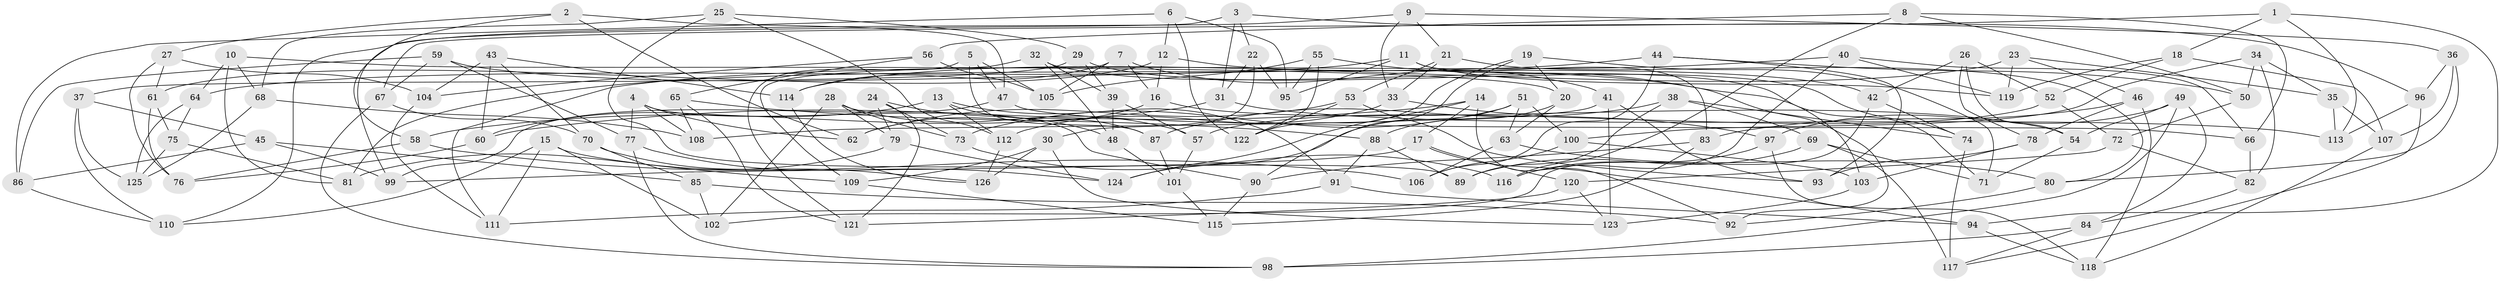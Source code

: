 // Generated by graph-tools (version 1.1) at 2025/50/03/09/25 03:50:44]
// undirected, 126 vertices, 252 edges
graph export_dot {
graph [start="1"]
  node [color=gray90,style=filled];
  1;
  2;
  3;
  4;
  5;
  6;
  7;
  8;
  9;
  10;
  11;
  12;
  13;
  14;
  15;
  16;
  17;
  18;
  19;
  20;
  21;
  22;
  23;
  24;
  25;
  26;
  27;
  28;
  29;
  30;
  31;
  32;
  33;
  34;
  35;
  36;
  37;
  38;
  39;
  40;
  41;
  42;
  43;
  44;
  45;
  46;
  47;
  48;
  49;
  50;
  51;
  52;
  53;
  54;
  55;
  56;
  57;
  58;
  59;
  60;
  61;
  62;
  63;
  64;
  65;
  66;
  67;
  68;
  69;
  70;
  71;
  72;
  73;
  74;
  75;
  76;
  77;
  78;
  79;
  80;
  81;
  82;
  83;
  84;
  85;
  86;
  87;
  88;
  89;
  90;
  91;
  92;
  93;
  94;
  95;
  96;
  97;
  98;
  99;
  100;
  101;
  102;
  103;
  104;
  105;
  106;
  107;
  108;
  109;
  110;
  111;
  112;
  113;
  114;
  115;
  116;
  117;
  118;
  119;
  120;
  121;
  122;
  123;
  124;
  125;
  126;
  1 -- 94;
  1 -- 18;
  1 -- 113;
  1 -- 67;
  2 -- 58;
  2 -- 62;
  2 -- 27;
  2 -- 47;
  3 -- 31;
  3 -- 22;
  3 -- 96;
  3 -- 99;
  4 -- 108;
  4 -- 62;
  4 -- 77;
  4 -- 90;
  5 -- 87;
  5 -- 105;
  5 -- 47;
  5 -- 121;
  6 -- 12;
  6 -- 122;
  6 -- 86;
  6 -- 95;
  7 -- 41;
  7 -- 105;
  7 -- 16;
  7 -- 114;
  8 -- 56;
  8 -- 50;
  8 -- 116;
  8 -- 66;
  9 -- 33;
  9 -- 110;
  9 -- 21;
  9 -- 36;
  10 -- 81;
  10 -- 68;
  10 -- 20;
  10 -- 64;
  11 -- 119;
  11 -- 95;
  11 -- 83;
  11 -- 64;
  12 -- 61;
  12 -- 42;
  12 -- 16;
  13 -- 91;
  13 -- 112;
  13 -- 60;
  13 -- 87;
  14 -- 60;
  14 -- 17;
  14 -- 92;
  14 -- 124;
  15 -- 109;
  15 -- 111;
  15 -- 110;
  15 -- 102;
  16 -- 62;
  16 -- 54;
  17 -- 99;
  17 -- 94;
  17 -- 120;
  18 -- 107;
  18 -- 52;
  18 -- 119;
  19 -- 20;
  19 -- 90;
  19 -- 122;
  19 -- 71;
  20 -- 63;
  20 -- 88;
  21 -- 33;
  21 -- 53;
  21 -- 80;
  22 -- 31;
  22 -- 30;
  22 -- 95;
  23 -- 46;
  23 -- 114;
  23 -- 119;
  23 -- 35;
  24 -- 73;
  24 -- 79;
  24 -- 121;
  24 -- 48;
  25 -- 112;
  25 -- 89;
  25 -- 29;
  25 -- 68;
  26 -- 78;
  26 -- 52;
  26 -- 54;
  26 -- 42;
  27 -- 61;
  27 -- 104;
  27 -- 76;
  28 -- 57;
  28 -- 102;
  28 -- 73;
  28 -- 79;
  29 -- 39;
  29 -- 74;
  29 -- 37;
  30 -- 109;
  30 -- 123;
  30 -- 126;
  31 -- 58;
  31 -- 113;
  32 -- 71;
  32 -- 48;
  32 -- 39;
  32 -- 109;
  33 -- 112;
  33 -- 97;
  34 -- 82;
  34 -- 100;
  34 -- 50;
  34 -- 35;
  35 -- 113;
  35 -- 107;
  36 -- 96;
  36 -- 107;
  36 -- 80;
  37 -- 45;
  37 -- 125;
  37 -- 110;
  38 -- 69;
  38 -- 87;
  38 -- 89;
  38 -- 74;
  39 -- 48;
  39 -- 57;
  40 -- 119;
  40 -- 66;
  40 -- 116;
  40 -- 111;
  41 -- 93;
  41 -- 123;
  41 -- 108;
  42 -- 74;
  42 -- 102;
  43 -- 60;
  43 -- 104;
  43 -- 70;
  43 -- 114;
  44 -- 93;
  44 -- 81;
  44 -- 106;
  44 -- 50;
  45 -- 85;
  45 -- 86;
  45 -- 99;
  46 -- 83;
  46 -- 78;
  46 -- 118;
  47 -- 99;
  47 -- 66;
  48 -- 101;
  49 -- 97;
  49 -- 54;
  49 -- 84;
  49 -- 98;
  50 -- 72;
  51 -- 100;
  51 -- 73;
  51 -- 63;
  51 -- 124;
  52 -- 57;
  52 -- 72;
  53 -- 122;
  53 -- 62;
  53 -- 93;
  54 -- 71;
  55 -- 95;
  55 -- 105;
  55 -- 122;
  55 -- 103;
  56 -- 65;
  56 -- 104;
  56 -- 105;
  57 -- 101;
  58 -- 106;
  58 -- 76;
  59 -- 67;
  59 -- 86;
  59 -- 77;
  59 -- 92;
  60 -- 76;
  61 -- 75;
  61 -- 76;
  63 -- 106;
  63 -- 80;
  64 -- 75;
  64 -- 125;
  65 -- 88;
  65 -- 108;
  65 -- 121;
  66 -- 82;
  67 -- 98;
  67 -- 70;
  68 -- 125;
  68 -- 108;
  69 -- 117;
  69 -- 71;
  69 -- 89;
  70 -- 126;
  70 -- 85;
  72 -- 82;
  72 -- 120;
  73 -- 116;
  74 -- 117;
  75 -- 81;
  75 -- 125;
  77 -- 124;
  77 -- 98;
  78 -- 93;
  78 -- 103;
  79 -- 81;
  79 -- 124;
  80 -- 92;
  82 -- 84;
  83 -- 115;
  83 -- 90;
  84 -- 98;
  84 -- 117;
  85 -- 92;
  85 -- 102;
  86 -- 110;
  87 -- 101;
  88 -- 91;
  88 -- 89;
  90 -- 115;
  91 -- 111;
  91 -- 94;
  94 -- 118;
  96 -- 113;
  96 -- 117;
  97 -- 118;
  97 -- 116;
  100 -- 106;
  100 -- 103;
  101 -- 115;
  103 -- 123;
  104 -- 111;
  107 -- 118;
  109 -- 115;
  112 -- 126;
  114 -- 126;
  120 -- 121;
  120 -- 123;
}
